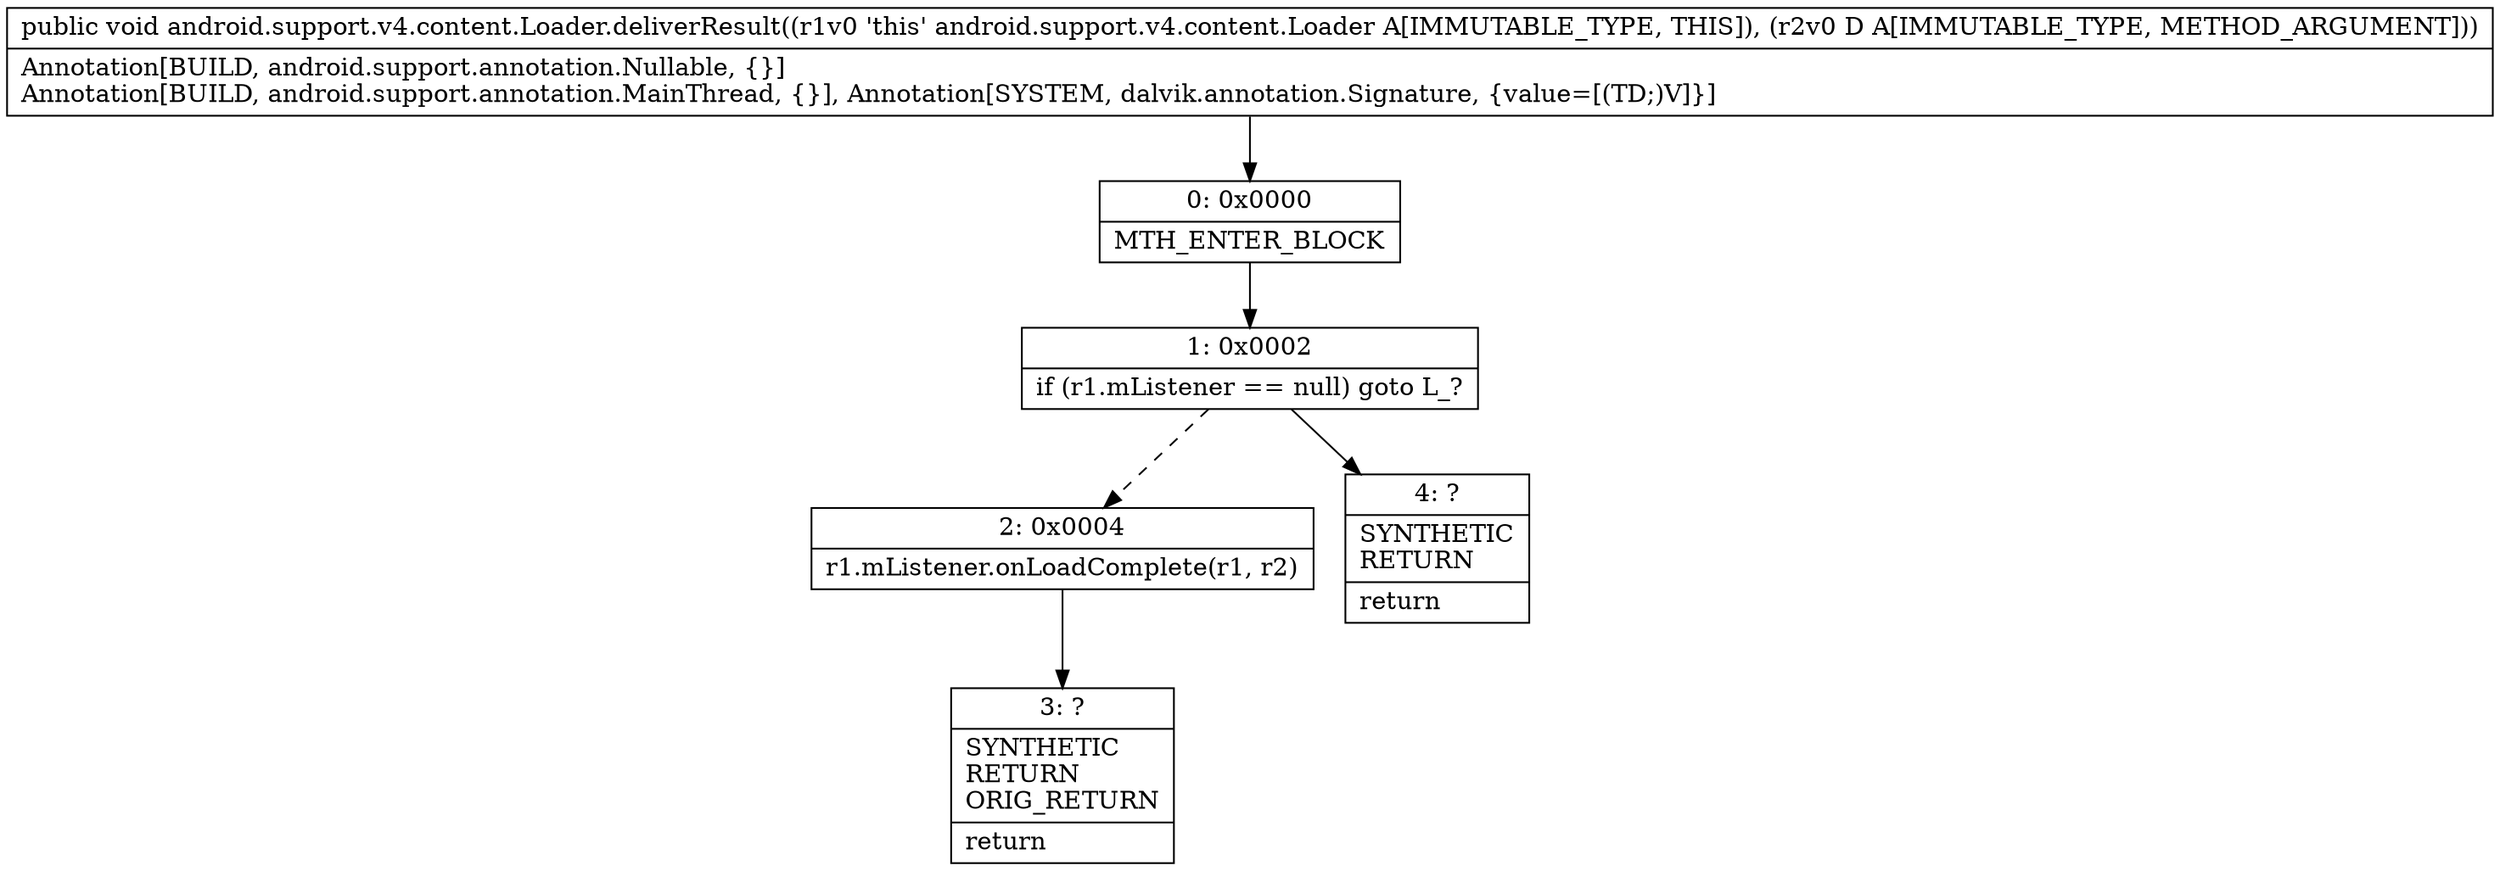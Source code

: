 digraph "CFG forandroid.support.v4.content.Loader.deliverResult(Ljava\/lang\/Object;)V" {
Node_0 [shape=record,label="{0\:\ 0x0000|MTH_ENTER_BLOCK\l}"];
Node_1 [shape=record,label="{1\:\ 0x0002|if (r1.mListener == null) goto L_?\l}"];
Node_2 [shape=record,label="{2\:\ 0x0004|r1.mListener.onLoadComplete(r1, r2)\l}"];
Node_3 [shape=record,label="{3\:\ ?|SYNTHETIC\lRETURN\lORIG_RETURN\l|return\l}"];
Node_4 [shape=record,label="{4\:\ ?|SYNTHETIC\lRETURN\l|return\l}"];
MethodNode[shape=record,label="{public void android.support.v4.content.Loader.deliverResult((r1v0 'this' android.support.v4.content.Loader A[IMMUTABLE_TYPE, THIS]), (r2v0 D A[IMMUTABLE_TYPE, METHOD_ARGUMENT]))  | Annotation[BUILD, android.support.annotation.Nullable, \{\}]\lAnnotation[BUILD, android.support.annotation.MainThread, \{\}], Annotation[SYSTEM, dalvik.annotation.Signature, \{value=[(TD;)V]\}]\l}"];
MethodNode -> Node_0;
Node_0 -> Node_1;
Node_1 -> Node_2[style=dashed];
Node_1 -> Node_4;
Node_2 -> Node_3;
}


